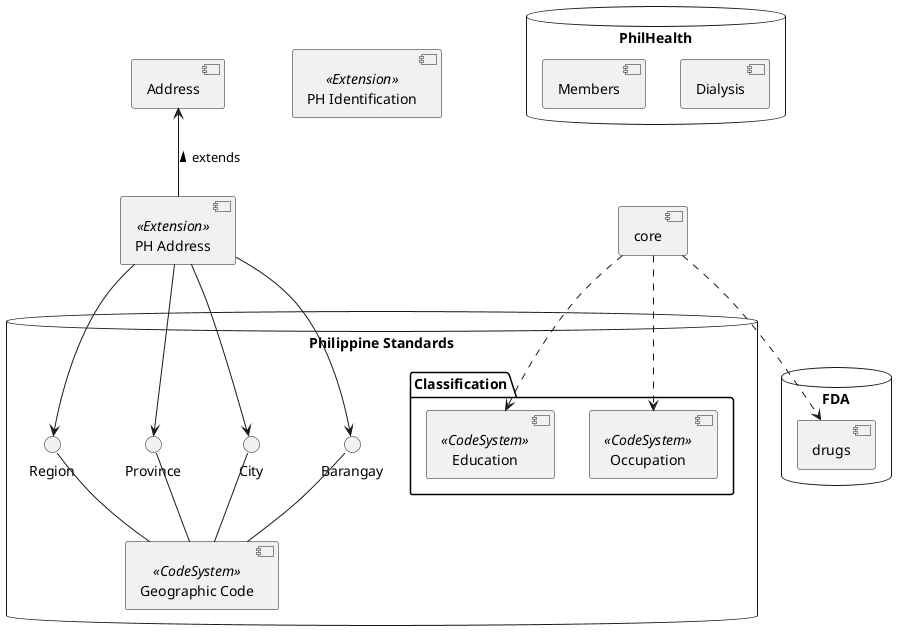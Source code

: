 @startuml


[Address]

component address <<Extension>> as "PH Address"

component identification <<Extension>> as "PH Identification"

address -up-> Address : extends >

[core]

database FDA {
[drugs]
}

database "Philippine Standards" {

package "Classification" {
component CED  <<CodeSystem>> as "Education"
component OC  <<CodeSystem>> as "Occupation"
}

component GC <<CodeSystem>> as"Geographic Code" 

GC -up- Barangay
GC -up- City
GC -up- Province
GC -up- Region

}

core .do.> OC
core .do.> CED
core .do.> drugs

address -do-> Barangay
address -do-> City
address -do-> Province
address -do-> Region

database PhilHealth {

component PDD as "Dialysis"

component PHID as "Members"


}

@enduml
